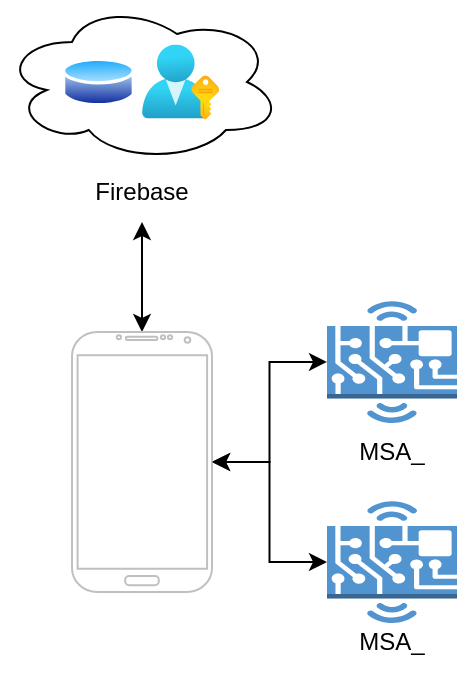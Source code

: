 <mxfile version="22.0.3" type="device">
  <diagram name="Seite-1" id="h93vkBnYVpROoobqjMyH">
    <mxGraphModel dx="1407" dy="570" grid="1" gridSize="10" guides="1" tooltips="1" connect="1" arrows="1" fold="1" page="1" pageScale="1" pageWidth="827" pageHeight="1169" math="0" shadow="0">
      <root>
        <mxCell id="0" />
        <mxCell id="1" parent="0" />
        <mxCell id="dohwVCKUsx_c7tLCm-D--15" style="rounded=0;orthogonalLoop=1;jettySize=auto;html=1;entryX=0.5;entryY=1;entryDx=0;entryDy=0;startArrow=classic;startFill=1;" edge="1" parent="1" source="dohwVCKUsx_c7tLCm-D--11" target="dohwVCKUsx_c7tLCm-D--12">
          <mxGeometry relative="1" as="geometry" />
        </mxCell>
        <mxCell id="dohwVCKUsx_c7tLCm-D--19" style="edgeStyle=orthogonalEdgeStyle;rounded=0;orthogonalLoop=1;jettySize=auto;html=1;startArrow=classic;startFill=1;" edge="1" parent="1" source="dohwVCKUsx_c7tLCm-D--11" target="dohwVCKUsx_c7tLCm-D--10">
          <mxGeometry relative="1" as="geometry" />
        </mxCell>
        <mxCell id="dohwVCKUsx_c7tLCm-D--11" value="" style="verticalLabelPosition=bottom;verticalAlign=top;html=1;shadow=0;dashed=0;strokeWidth=1;shape=mxgraph.android.phone2;strokeColor=#c0c0c0;" vertex="1" parent="1">
          <mxGeometry x="385" y="730" width="70" height="130" as="geometry" />
        </mxCell>
        <mxCell id="dohwVCKUsx_c7tLCm-D--13" value="" style="group" vertex="1" connectable="0" parent="1">
          <mxGeometry x="512.5" y="714.54" width="65" height="90.93" as="geometry" />
        </mxCell>
        <mxCell id="dohwVCKUsx_c7tLCm-D--8" value="MSA_" style="text;html=1;strokeColor=none;fillColor=none;align=center;verticalAlign=middle;whiteSpace=wrap;rounded=0;" vertex="1" parent="dohwVCKUsx_c7tLCm-D--13">
          <mxGeometry x="2.5" y="60.93" width="60" height="30" as="geometry" />
        </mxCell>
        <mxCell id="dohwVCKUsx_c7tLCm-D--10" value="" style="outlineConnect=0;dashed=0;verticalLabelPosition=bottom;verticalAlign=top;align=center;html=1;shape=mxgraph.aws3.hardware_board;fillColor=#5294CF;gradientColor=none;" vertex="1" parent="dohwVCKUsx_c7tLCm-D--13">
          <mxGeometry width="65" height="60.93" as="geometry" />
        </mxCell>
        <mxCell id="dohwVCKUsx_c7tLCm-D--14" value="" style="group" vertex="1" connectable="0" parent="1">
          <mxGeometry x="350" y="565" width="140" height="110" as="geometry" />
        </mxCell>
        <mxCell id="dohwVCKUsx_c7tLCm-D--1" value="" style="ellipse;shape=cloud;whiteSpace=wrap;html=1;" vertex="1" parent="dohwVCKUsx_c7tLCm-D--14">
          <mxGeometry width="140" height="80" as="geometry" />
        </mxCell>
        <mxCell id="dohwVCKUsx_c7tLCm-D--4" value="" style="image;aspect=fixed;html=1;points=[];align=center;fontSize=12;image=img/lib/azure2/azure_stack/User_Subscriptions.svg;" vertex="1" parent="dohwVCKUsx_c7tLCm-D--14">
          <mxGeometry x="70" y="21.25" width="38.64" height="37.5" as="geometry" />
        </mxCell>
        <mxCell id="dohwVCKUsx_c7tLCm-D--5" value="" style="image;aspect=fixed;perimeter=ellipsePerimeter;html=1;align=center;shadow=0;dashed=0;spacingTop=3;image=img/lib/active_directory/database.svg;" vertex="1" parent="dohwVCKUsx_c7tLCm-D--14">
          <mxGeometry x="30" y="26.5" width="36.49" height="27" as="geometry" />
        </mxCell>
        <mxCell id="dohwVCKUsx_c7tLCm-D--12" value="Firebase" style="text;html=1;strokeColor=none;fillColor=none;align=center;verticalAlign=middle;whiteSpace=wrap;rounded=0;" vertex="1" parent="dohwVCKUsx_c7tLCm-D--14">
          <mxGeometry x="40" y="80" width="60" height="30" as="geometry" />
        </mxCell>
        <mxCell id="dohwVCKUsx_c7tLCm-D--16" value="" style="group" vertex="1" connectable="0" parent="1">
          <mxGeometry x="510" y="800.0" width="65" height="90.93" as="geometry" />
        </mxCell>
        <mxCell id="dohwVCKUsx_c7tLCm-D--18" value="" style="outlineConnect=0;dashed=0;verticalLabelPosition=bottom;verticalAlign=top;align=center;html=1;shape=mxgraph.aws3.hardware_board;fillColor=#5294CF;gradientColor=none;" vertex="1" parent="dohwVCKUsx_c7tLCm-D--16">
          <mxGeometry x="2.5" y="14.54" width="65" height="60.93" as="geometry" />
        </mxCell>
        <mxCell id="dohwVCKUsx_c7tLCm-D--20" style="edgeStyle=orthogonalEdgeStyle;rounded=0;orthogonalLoop=1;jettySize=auto;html=1;entryX=0;entryY=0.5;entryDx=0;entryDy=0;entryPerimeter=0;startArrow=classic;startFill=1;" edge="1" parent="1" source="dohwVCKUsx_c7tLCm-D--11" target="dohwVCKUsx_c7tLCm-D--18">
          <mxGeometry relative="1" as="geometry" />
        </mxCell>
        <mxCell id="dohwVCKUsx_c7tLCm-D--17" value="MSA_" style="text;html=1;strokeColor=none;fillColor=none;align=center;verticalAlign=middle;whiteSpace=wrap;rounded=0;" vertex="1" parent="1">
          <mxGeometry x="515" y="870" width="60" height="30" as="geometry" />
        </mxCell>
      </root>
    </mxGraphModel>
  </diagram>
</mxfile>
